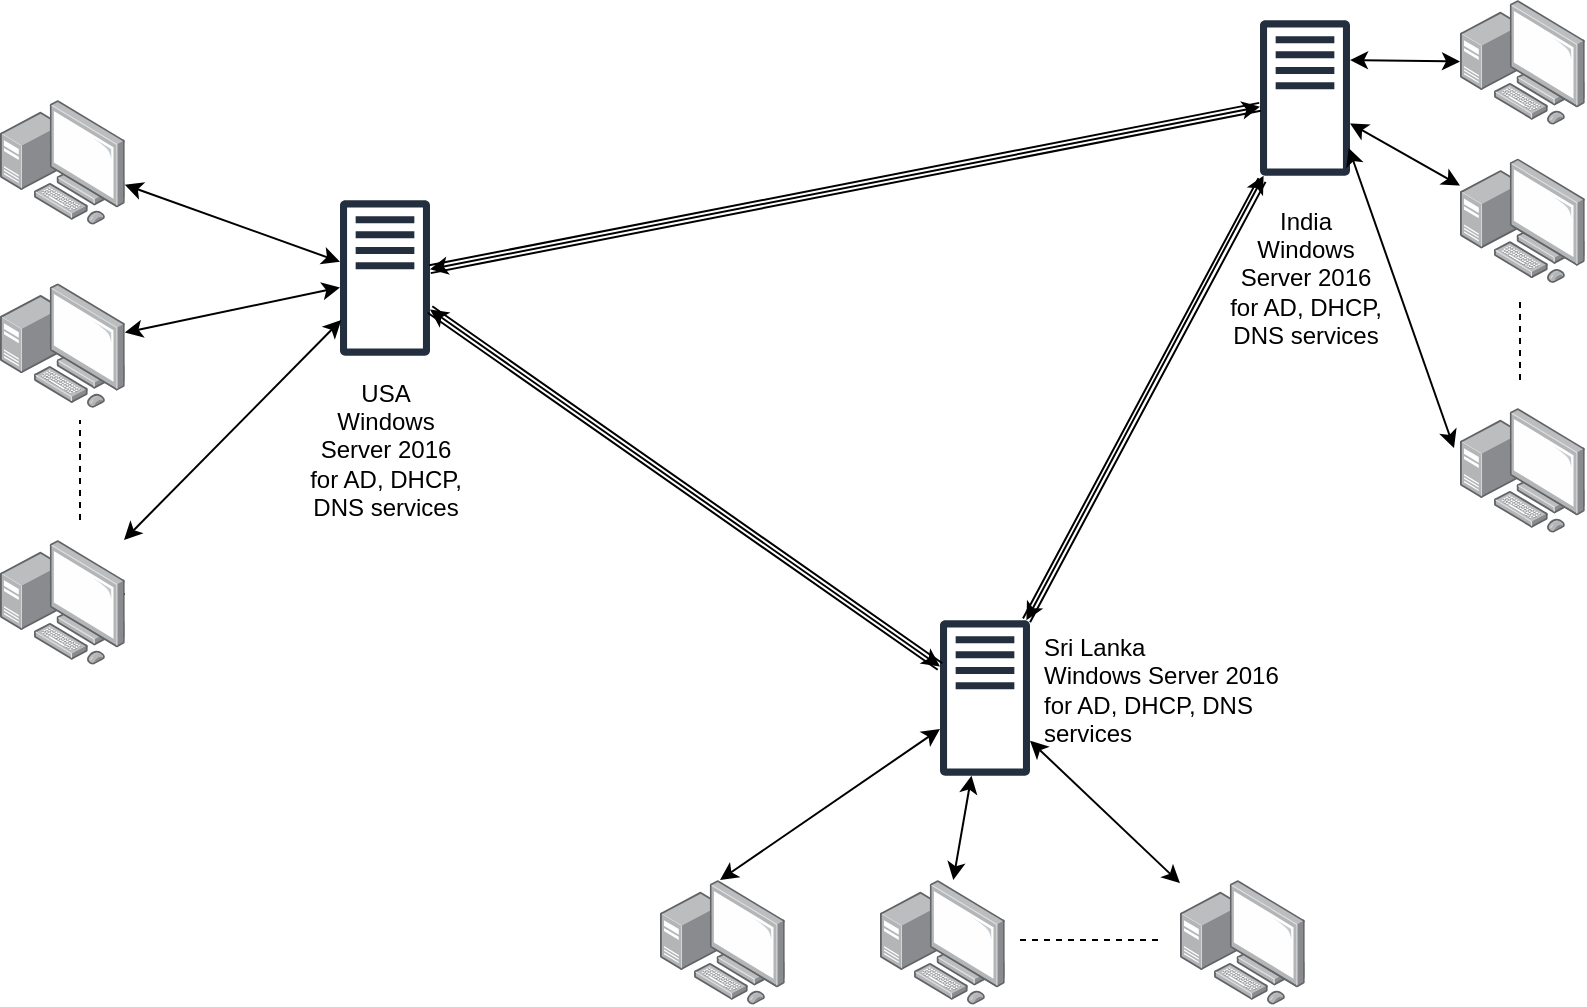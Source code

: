 <mxfile version="12.4.3" type="github" pages="1"><diagram id="remxI2PfJhXLlpOWQ3zB" name="Page-1"><mxGraphModel dx="1021" dy="564" grid="1" gridSize="10" guides="1" tooltips="1" connect="1" arrows="1" fold="1" page="1" pageScale="1" pageWidth="850" pageHeight="1100" math="0" shadow="0"><root><mxCell id="0"/><mxCell id="1" parent="0"/><mxCell id="PiVstQs3s-ZHOOb9sB3l-1" value="" style="outlineConnect=0;fontColor=#232F3E;gradientColor=none;fillColor=#232F3E;strokeColor=none;dashed=0;verticalLabelPosition=bottom;verticalAlign=top;align=center;html=1;fontSize=12;fontStyle=0;aspect=fixed;pointerEvents=1;shape=mxgraph.aws4.traditional_server;" vertex="1" parent="1"><mxGeometry x="210" y="110" width="45" height="78" as="geometry"/></mxCell><mxCell id="PiVstQs3s-ZHOOb9sB3l-2" value="" style="outlineConnect=0;fontColor=#232F3E;gradientColor=none;fillColor=#232F3E;strokeColor=none;dashed=0;verticalLabelPosition=bottom;verticalAlign=top;align=center;html=1;fontSize=12;fontStyle=0;aspect=fixed;pointerEvents=1;shape=mxgraph.aws4.traditional_server;" vertex="1" parent="1"><mxGeometry x="670" y="20" width="45" height="78" as="geometry"/></mxCell><mxCell id="PiVstQs3s-ZHOOb9sB3l-3" value="" style="outlineConnect=0;fontColor=#232F3E;gradientColor=none;fillColor=#232F3E;strokeColor=none;dashed=0;verticalLabelPosition=bottom;verticalAlign=top;align=center;html=1;fontSize=12;fontStyle=0;aspect=fixed;pointerEvents=1;shape=mxgraph.aws4.traditional_server;" vertex="1" parent="1"><mxGeometry x="510" y="320" width="45" height="78" as="geometry"/></mxCell><mxCell id="PiVstQs3s-ZHOOb9sB3l-4" value="&lt;div&gt;USA&lt;br&gt;&lt;/div&gt;&lt;div&gt;Windows Server 2016 &lt;br&gt;&lt;/div&gt;&lt;div&gt;for AD, DHCP, DNS services&lt;br&gt;&lt;/div&gt;" style="text;html=1;strokeColor=none;fillColor=none;align=center;verticalAlign=middle;whiteSpace=wrap;rounded=0;" vertex="1" parent="1"><mxGeometry x="188.75" y="170" width="87.5" height="130" as="geometry"/></mxCell><mxCell id="PiVstQs3s-ZHOOb9sB3l-5" value="&lt;div&gt;India&lt;br&gt;&lt;/div&gt;&lt;div&gt;Windows Server 2016 &lt;br&gt;&lt;/div&gt;&lt;div&gt;for AD, DHCP, DNS services&lt;br&gt;&lt;/div&gt;" style="text;html=1;strokeColor=none;fillColor=none;align=center;verticalAlign=middle;whiteSpace=wrap;rounded=0;" vertex="1" parent="1"><mxGeometry x="648.75" y="84" width="87.5" height="130" as="geometry"/></mxCell><mxCell id="PiVstQs3s-ZHOOb9sB3l-6" value="&lt;div align=&quot;left&quot;&gt;Sri Lanka&lt;br&gt;&lt;/div&gt;&lt;div align=&quot;left&quot;&gt;Windows Server 2016 &lt;br&gt;&lt;/div&gt;&lt;div align=&quot;left&quot;&gt;for AD, DHCP, DNS services&lt;br&gt;&lt;/div&gt;" style="text;html=1;strokeColor=none;fillColor=none;align=left;verticalAlign=middle;whiteSpace=wrap;rounded=0;" vertex="1" parent="1"><mxGeometry x="560" y="290" width="148.75" height="130" as="geometry"/></mxCell><mxCell id="PiVstQs3s-ZHOOb9sB3l-7" value="" style="endArrow=classic;startArrow=classic;html=1;" edge="1" parent="1" source="PiVstQs3s-ZHOOb9sB3l-1" target="PiVstQs3s-ZHOOb9sB3l-2"><mxGeometry width="50" height="50" relative="1" as="geometry"><mxPoint x="380" y="180" as="sourcePoint"/><mxPoint x="430" y="130" as="targetPoint"/></mxGeometry></mxCell><mxCell id="PiVstQs3s-ZHOOb9sB3l-8" value="" style="endArrow=classic;startArrow=classic;html=1;" edge="1" parent="1" source="PiVstQs3s-ZHOOb9sB3l-1" target="PiVstQs3s-ZHOOb9sB3l-3"><mxGeometry width="50" height="50" relative="1" as="geometry"><mxPoint x="410" y="270" as="sourcePoint"/><mxPoint x="460" y="220" as="targetPoint"/></mxGeometry></mxCell><mxCell id="PiVstQs3s-ZHOOb9sB3l-9" value="" style="endArrow=classic;startArrow=classic;html=1;" edge="1" parent="1" source="PiVstQs3s-ZHOOb9sB3l-3" target="PiVstQs3s-ZHOOb9sB3l-2"><mxGeometry width="50" height="50" relative="1" as="geometry"><mxPoint x="560" y="340" as="sourcePoint"/><mxPoint x="540" y="220" as="targetPoint"/></mxGeometry></mxCell><mxCell id="PiVstQs3s-ZHOOb9sB3l-10" value="" style="points=[];aspect=fixed;html=1;align=center;shadow=0;dashed=0;image;image=img/lib/allied_telesis/computer_and_terminals/Personal_Computer_with_Server.svg;" vertex="1" parent="1"><mxGeometry x="40" y="60" width="62.4" height="62.4" as="geometry"/></mxCell><mxCell id="PiVstQs3s-ZHOOb9sB3l-11" value="" style="points=[];aspect=fixed;html=1;align=center;shadow=0;dashed=0;image;image=img/lib/allied_telesis/computer_and_terminals/Personal_Computer_with_Server.svg;" vertex="1" parent="1"><mxGeometry x="40" y="151.6" width="62.4" height="62.4" as="geometry"/></mxCell><mxCell id="PiVstQs3s-ZHOOb9sB3l-14" value="" style="endArrow=classic;startArrow=classic;html=1;" edge="1" parent="1" source="PiVstQs3s-ZHOOb9sB3l-10" target="PiVstQs3s-ZHOOb9sB3l-1"><mxGeometry width="50" height="50" relative="1" as="geometry"><mxPoint x="130" y="150" as="sourcePoint"/><mxPoint x="180" y="100" as="targetPoint"/></mxGeometry></mxCell><mxCell id="PiVstQs3s-ZHOOb9sB3l-15" value="" style="endArrow=classic;startArrow=classic;html=1;" edge="1" parent="1" source="PiVstQs3s-ZHOOb9sB3l-11" target="PiVstQs3s-ZHOOb9sB3l-1"><mxGeometry width="50" height="50" relative="1" as="geometry"><mxPoint x="112.4" y="112.38" as="sourcePoint"/><mxPoint x="190" y="151" as="targetPoint"/></mxGeometry></mxCell><mxCell id="PiVstQs3s-ZHOOb9sB3l-16" value="" style="endArrow=classic;startArrow=classic;html=1;entryX=0.25;entryY=0;entryDx=0;entryDy=0;" edge="1" parent="1" source="PiVstQs3s-ZHOOb9sB3l-12" target="PiVstQs3s-ZHOOb9sB3l-4"><mxGeometry width="50" height="50" relative="1" as="geometry"><mxPoint x="112.4" y="186.262" as="sourcePoint"/><mxPoint x="220" y="163.715" as="targetPoint"/></mxGeometry></mxCell><mxCell id="PiVstQs3s-ZHOOb9sB3l-18" value="" style="shape=link;html=1;" edge="1" parent="1" source="PiVstQs3s-ZHOOb9sB3l-1" target="PiVstQs3s-ZHOOb9sB3l-2"><mxGeometry width="50" height="50" relative="1" as="geometry"><mxPoint x="390" y="160" as="sourcePoint"/><mxPoint x="440" y="110" as="targetPoint"/></mxGeometry></mxCell><mxCell id="PiVstQs3s-ZHOOb9sB3l-19" value="" style="shape=link;html=1;" edge="1" parent="1" source="PiVstQs3s-ZHOOb9sB3l-3"><mxGeometry width="50" height="50" relative="1" as="geometry"><mxPoint x="380" y="240" as="sourcePoint"/><mxPoint x="671" y="100" as="targetPoint"/></mxGeometry></mxCell><mxCell id="PiVstQs3s-ZHOOb9sB3l-20" value="" style="shape=link;html=1;" edge="1" parent="1" source="PiVstQs3s-ZHOOb9sB3l-1" target="PiVstQs3s-ZHOOb9sB3l-3"><mxGeometry width="50" height="50" relative="1" as="geometry"><mxPoint x="340" y="440" as="sourcePoint"/><mxPoint x="390" y="390" as="targetPoint"/></mxGeometry></mxCell><mxCell id="PiVstQs3s-ZHOOb9sB3l-21" value="" style="endArrow=none;dashed=1;html=1;" edge="1" parent="1" source="PiVstQs3s-ZHOOb9sB3l-12"><mxGeometry width="50" height="50" relative="1" as="geometry"><mxPoint x="80" y="350" as="sourcePoint"/><mxPoint x="80" y="310" as="targetPoint"/></mxGeometry></mxCell><mxCell id="PiVstQs3s-ZHOOb9sB3l-23" value="" style="points=[];aspect=fixed;html=1;align=center;shadow=0;dashed=0;image;image=img/lib/allied_telesis/computer_and_terminals/Personal_Computer_with_Server.svg;" vertex="1" parent="1"><mxGeometry x="770" y="10" width="62.4" height="62.4" as="geometry"/></mxCell><mxCell id="PiVstQs3s-ZHOOb9sB3l-24" value="" style="points=[];aspect=fixed;html=1;align=center;shadow=0;dashed=0;image;image=img/lib/allied_telesis/computer_and_terminals/Personal_Computer_with_Server.svg;" vertex="1" parent="1"><mxGeometry x="770" y="89.2" width="62.4" height="62.4" as="geometry"/></mxCell><mxCell id="PiVstQs3s-ZHOOb9sB3l-25" value="" style="points=[];aspect=fixed;html=1;align=center;shadow=0;dashed=0;image;image=img/lib/allied_telesis/computer_and_terminals/Personal_Computer_with_Server.svg;" vertex="1" parent="1"><mxGeometry x="770" y="214" width="62.4" height="62.4" as="geometry"/></mxCell><mxCell id="PiVstQs3s-ZHOOb9sB3l-12" value="" style="points=[];aspect=fixed;html=1;align=center;shadow=0;dashed=0;image;image=img/lib/allied_telesis/computer_and_terminals/Personal_Computer_with_Server.svg;fontStyle=1" vertex="1" parent="1"><mxGeometry x="40" y="280" width="62.4" height="62.4" as="geometry"/></mxCell><mxCell id="PiVstQs3s-ZHOOb9sB3l-27" value="" style="endArrow=classic;startArrow=classic;html=1;" edge="1" parent="1" target="PiVstQs3s-ZHOOb9sB3l-23"><mxGeometry width="50" height="50" relative="1" as="geometry"><mxPoint x="715" y="40" as="sourcePoint"/><mxPoint x="765" y="-10" as="targetPoint"/></mxGeometry></mxCell><mxCell id="PiVstQs3s-ZHOOb9sB3l-28" value="" style="endArrow=classic;startArrow=classic;html=1;" edge="1" parent="1" source="PiVstQs3s-ZHOOb9sB3l-2" target="PiVstQs3s-ZHOOb9sB3l-24"><mxGeometry width="50" height="50" relative="1" as="geometry"><mxPoint x="725" y="50" as="sourcePoint"/><mxPoint x="780" y="50.766" as="targetPoint"/></mxGeometry></mxCell><mxCell id="PiVstQs3s-ZHOOb9sB3l-29" value="" style="endArrow=classic;startArrow=classic;html=1;exitX=0.75;exitY=0;exitDx=0;exitDy=0;entryX=-0.048;entryY=0.321;entryDx=0;entryDy=0;entryPerimeter=0;" edge="1" parent="1" source="PiVstQs3s-ZHOOb9sB3l-5" target="PiVstQs3s-ZHOOb9sB3l-25"><mxGeometry width="50" height="50" relative="1" as="geometry"><mxPoint x="725" y="81.709" as="sourcePoint"/><mxPoint x="780" y="112.776" as="targetPoint"/></mxGeometry></mxCell><mxCell id="PiVstQs3s-ZHOOb9sB3l-30" value="" style="endArrow=none;dashed=1;html=1;" edge="1" parent="1"><mxGeometry width="50" height="50" relative="1" as="geometry"><mxPoint x="800" y="200" as="sourcePoint"/><mxPoint x="800" y="160" as="targetPoint"/></mxGeometry></mxCell><mxCell id="PiVstQs3s-ZHOOb9sB3l-31" value="" style="endArrow=none;dashed=1;html=1;" edge="1" parent="1"><mxGeometry width="50" height="50" relative="1" as="geometry"><mxPoint x="80" y="270" as="sourcePoint"/><mxPoint x="80" y="220" as="targetPoint"/></mxGeometry></mxCell><mxCell id="PiVstQs3s-ZHOOb9sB3l-32" value="" style="points=[];aspect=fixed;html=1;align=center;shadow=0;dashed=0;image;image=img/lib/allied_telesis/computer_and_terminals/Personal_Computer_with_Server.svg;" vertex="1" parent="1"><mxGeometry x="370" y="450" width="62.4" height="62.4" as="geometry"/></mxCell><mxCell id="PiVstQs3s-ZHOOb9sB3l-33" value="" style="points=[];aspect=fixed;html=1;align=center;shadow=0;dashed=0;image;image=img/lib/allied_telesis/computer_and_terminals/Personal_Computer_with_Server.svg;" vertex="1" parent="1"><mxGeometry x="480" y="450" width="62.4" height="62.4" as="geometry"/></mxCell><mxCell id="PiVstQs3s-ZHOOb9sB3l-34" value="" style="points=[];aspect=fixed;html=1;align=center;shadow=0;dashed=0;image;image=img/lib/allied_telesis/computer_and_terminals/Personal_Computer_with_Server.svg;" vertex="1" parent="1"><mxGeometry x="630" y="450" width="62.4" height="62.4" as="geometry"/></mxCell><mxCell id="PiVstQs3s-ZHOOb9sB3l-35" value="" style="endArrow=classic;startArrow=classic;html=1;" edge="1" parent="1" target="PiVstQs3s-ZHOOb9sB3l-3"><mxGeometry width="50" height="50" relative="1" as="geometry"><mxPoint x="400" y="450" as="sourcePoint"/><mxPoint x="450" y="400" as="targetPoint"/></mxGeometry></mxCell><mxCell id="PiVstQs3s-ZHOOb9sB3l-36" value="" style="endArrow=classic;startArrow=classic;html=1;" edge="1" parent="1" source="PiVstQs3s-ZHOOb9sB3l-33" target="PiVstQs3s-ZHOOb9sB3l-3"><mxGeometry width="50" height="50" relative="1" as="geometry"><mxPoint x="490" y="480" as="sourcePoint"/><mxPoint x="540" y="430" as="targetPoint"/></mxGeometry></mxCell><mxCell id="PiVstQs3s-ZHOOb9sB3l-37" value="" style="endArrow=classic;startArrow=classic;html=1;" edge="1" parent="1" source="PiVstQs3s-ZHOOb9sB3l-34" target="PiVstQs3s-ZHOOb9sB3l-3"><mxGeometry width="50" height="50" relative="1" as="geometry"><mxPoint x="526.638" y="460" as="sourcePoint"/><mxPoint x="535.767" y="407.629" as="targetPoint"/></mxGeometry></mxCell><mxCell id="PiVstQs3s-ZHOOb9sB3l-39" value="" style="endArrow=none;dashed=1;html=1;" edge="1" parent="1"><mxGeometry width="50" height="50" relative="1" as="geometry"><mxPoint x="550" y="480" as="sourcePoint"/><mxPoint x="620" y="480" as="targetPoint"/></mxGeometry></mxCell></root></mxGraphModel></diagram></mxfile>
